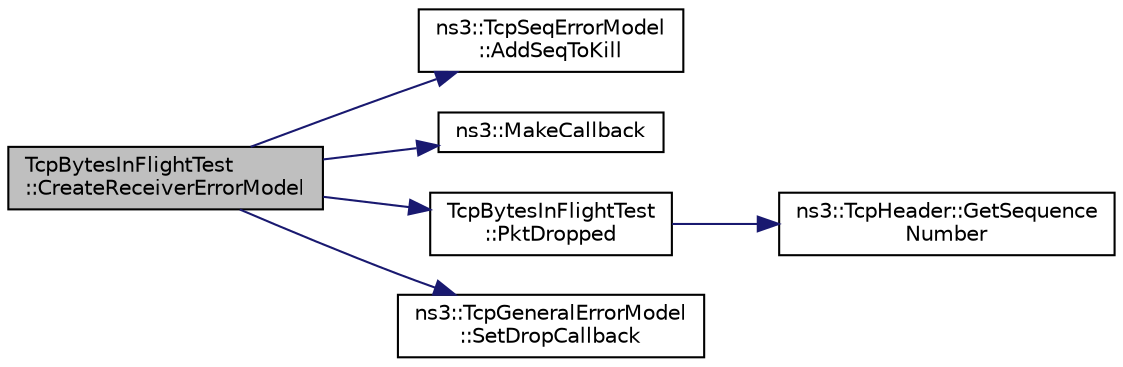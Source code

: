 digraph "TcpBytesInFlightTest::CreateReceiverErrorModel"
{
 // LATEX_PDF_SIZE
  edge [fontname="Helvetica",fontsize="10",labelfontname="Helvetica",labelfontsize="10"];
  node [fontname="Helvetica",fontsize="10",shape=record];
  rankdir="LR";
  Node1 [label="TcpBytesInFlightTest\l::CreateReceiverErrorModel",height=0.2,width=0.4,color="black", fillcolor="grey75", style="filled", fontcolor="black",tooltip="Create a receiver error model."];
  Node1 -> Node2 [color="midnightblue",fontsize="10",style="solid",fontname="Helvetica"];
  Node2 [label="ns3::TcpSeqErrorModel\l::AddSeqToKill",height=0.2,width=0.4,color="black", fillcolor="white", style="filled",URL="$classns3_1_1_tcp_seq_error_model.html#a5c414ce6277ae9ff84decb83a0847386",tooltip="Add the sequence number to the list of segments to be killed."];
  Node1 -> Node3 [color="midnightblue",fontsize="10",style="solid",fontname="Helvetica"];
  Node3 [label="ns3::MakeCallback",height=0.2,width=0.4,color="black", fillcolor="white", style="filled",URL="$namespacens3.html#af1dde3c04374147fca0cfe3b0766d664",tooltip="Build Callbacks for class method members which take varying numbers of arguments and potentially retu..."];
  Node1 -> Node4 [color="midnightblue",fontsize="10",style="solid",fontname="Helvetica"];
  Node4 [label="TcpBytesInFlightTest\l::PktDropped",height=0.2,width=0.4,color="black", fillcolor="white", style="filled",URL="$class_tcp_bytes_in_flight_test.html#a8f1210443f618fcb98db05c47b992b4d",tooltip="Called when a packet is dropped."];
  Node4 -> Node5 [color="midnightblue",fontsize="10",style="solid",fontname="Helvetica"];
  Node5 [label="ns3::TcpHeader::GetSequence\lNumber",height=0.2,width=0.4,color="black", fillcolor="white", style="filled",URL="$classns3_1_1_tcp_header.html#a378fca684de64584c4fcc7dd9034e5e5",tooltip="Get the sequence number."];
  Node1 -> Node6 [color="midnightblue",fontsize="10",style="solid",fontname="Helvetica"];
  Node6 [label="ns3::TcpGeneralErrorModel\l::SetDropCallback",height=0.2,width=0.4,color="black", fillcolor="white", style="filled",URL="$classns3_1_1_tcp_general_error_model.html#a812f8d0b0eaf4508efd44be00028673f",tooltip="Set the drop callback."];
}
